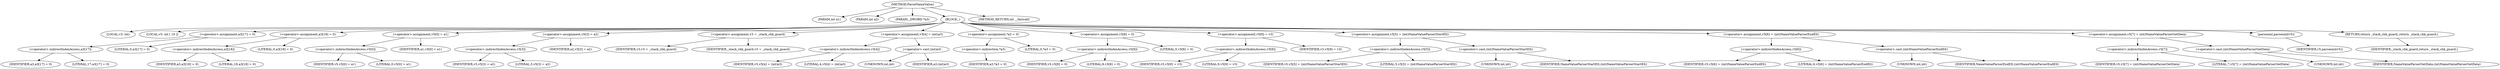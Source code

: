 digraph ParseNameValue {  
"1000103" [label = "(METHOD,ParseNameValue)" ]
"1000104" [label = "(PARAM,int a1)" ]
"1000105" [label = "(PARAM,int a2)" ]
"1000106" [label = "(PARAM,_DWORD *a3)" ]
"1000107" [label = "(BLOCK,,)" ]
"1000108" [label = "(LOCAL,v3: int)" ]
"1000109" [label = "(LOCAL,v5: int [ 10 ])" ]
"1000110" [label = "(<operator>.assignment,a3[17] = 0)" ]
"1000111" [label = "(<operator>.indirectIndexAccess,a3[17])" ]
"1000112" [label = "(IDENTIFIER,a3,a3[17] = 0)" ]
"1000113" [label = "(LITERAL,17,a3[17] = 0)" ]
"1000114" [label = "(LITERAL,0,a3[17] = 0)" ]
"1000115" [label = "(<operator>.assignment,a3[18] = 0)" ]
"1000116" [label = "(<operator>.indirectIndexAccess,a3[18])" ]
"1000117" [label = "(IDENTIFIER,a3,a3[18] = 0)" ]
"1000118" [label = "(LITERAL,18,a3[18] = 0)" ]
"1000119" [label = "(LITERAL,0,a3[18] = 0)" ]
"1000120" [label = "(<operator>.assignment,v5[0] = a1)" ]
"1000121" [label = "(<operator>.indirectIndexAccess,v5[0])" ]
"1000122" [label = "(IDENTIFIER,v5,v5[0] = a1)" ]
"1000123" [label = "(LITERAL,0,v5[0] = a1)" ]
"1000124" [label = "(IDENTIFIER,a1,v5[0] = a1)" ]
"1000125" [label = "(<operator>.assignment,v5[3] = a2)" ]
"1000126" [label = "(<operator>.indirectIndexAccess,v5[3])" ]
"1000127" [label = "(IDENTIFIER,v5,v5[3] = a2)" ]
"1000128" [label = "(LITERAL,3,v5[3] = a2)" ]
"1000129" [label = "(IDENTIFIER,a2,v5[3] = a2)" ]
"1000130" [label = "(<operator>.assignment,v3 = _stack_chk_guard)" ]
"1000131" [label = "(IDENTIFIER,v3,v3 = _stack_chk_guard)" ]
"1000132" [label = "(IDENTIFIER,_stack_chk_guard,v3 = _stack_chk_guard)" ]
"1000133" [label = "(<operator>.assignment,v5[4] = (int)a3)" ]
"1000134" [label = "(<operator>.indirectIndexAccess,v5[4])" ]
"1000135" [label = "(IDENTIFIER,v5,v5[4] = (int)a3)" ]
"1000136" [label = "(LITERAL,4,v5[4] = (int)a3)" ]
"1000137" [label = "(<operator>.cast,(int)a3)" ]
"1000138" [label = "(UNKNOWN,int,int)" ]
"1000139" [label = "(IDENTIFIER,a3,(int)a3)" ]
"1000140" [label = "(<operator>.assignment,*a3 = 0)" ]
"1000141" [label = "(<operator>.indirection,*a3)" ]
"1000142" [label = "(IDENTIFIER,a3,*a3 = 0)" ]
"1000143" [label = "(LITERAL,0,*a3 = 0)" ]
"1000144" [label = "(<operator>.assignment,v5[8] = 0)" ]
"1000145" [label = "(<operator>.indirectIndexAccess,v5[8])" ]
"1000146" [label = "(IDENTIFIER,v5,v5[8] = 0)" ]
"1000147" [label = "(LITERAL,8,v5[8] = 0)" ]
"1000148" [label = "(LITERAL,0,v5[8] = 0)" ]
"1000149" [label = "(<operator>.assignment,v5[9] = v3)" ]
"1000150" [label = "(<operator>.indirectIndexAccess,v5[9])" ]
"1000151" [label = "(IDENTIFIER,v5,v5[9] = v3)" ]
"1000152" [label = "(LITERAL,9,v5[9] = v3)" ]
"1000153" [label = "(IDENTIFIER,v3,v5[9] = v3)" ]
"1000154" [label = "(<operator>.assignment,v5[5] = (int)NameValueParserStartElt)" ]
"1000155" [label = "(<operator>.indirectIndexAccess,v5[5])" ]
"1000156" [label = "(IDENTIFIER,v5,v5[5] = (int)NameValueParserStartElt)" ]
"1000157" [label = "(LITERAL,5,v5[5] = (int)NameValueParserStartElt)" ]
"1000158" [label = "(<operator>.cast,(int)NameValueParserStartElt)" ]
"1000159" [label = "(UNKNOWN,int,int)" ]
"1000160" [label = "(IDENTIFIER,NameValueParserStartElt,(int)NameValueParserStartElt)" ]
"1000161" [label = "(<operator>.assignment,v5[6] = (int)NameValueParserEndElt)" ]
"1000162" [label = "(<operator>.indirectIndexAccess,v5[6])" ]
"1000163" [label = "(IDENTIFIER,v5,v5[6] = (int)NameValueParserEndElt)" ]
"1000164" [label = "(LITERAL,6,v5[6] = (int)NameValueParserEndElt)" ]
"1000165" [label = "(<operator>.cast,(int)NameValueParserEndElt)" ]
"1000166" [label = "(UNKNOWN,int,int)" ]
"1000167" [label = "(IDENTIFIER,NameValueParserEndElt,(int)NameValueParserEndElt)" ]
"1000168" [label = "(<operator>.assignment,v5[7] = (int)NameValueParserGetData)" ]
"1000169" [label = "(<operator>.indirectIndexAccess,v5[7])" ]
"1000170" [label = "(IDENTIFIER,v5,v5[7] = (int)NameValueParserGetData)" ]
"1000171" [label = "(LITERAL,7,v5[7] = (int)NameValueParserGetData)" ]
"1000172" [label = "(<operator>.cast,(int)NameValueParserGetData)" ]
"1000173" [label = "(UNKNOWN,int,int)" ]
"1000174" [label = "(IDENTIFIER,NameValueParserGetData,(int)NameValueParserGetData)" ]
"1000175" [label = "(parsexml,parsexml(v5))" ]
"1000176" [label = "(IDENTIFIER,v5,parsexml(v5))" ]
"1000177" [label = "(RETURN,return _stack_chk_guard;,return _stack_chk_guard;)" ]
"1000178" [label = "(IDENTIFIER,_stack_chk_guard,return _stack_chk_guard;)" ]
"1000179" [label = "(METHOD_RETURN,int __fastcall)" ]
  "1000103" -> "1000104" 
  "1000103" -> "1000105" 
  "1000103" -> "1000106" 
  "1000103" -> "1000107" 
  "1000103" -> "1000179" 
  "1000107" -> "1000108" 
  "1000107" -> "1000109" 
  "1000107" -> "1000110" 
  "1000107" -> "1000115" 
  "1000107" -> "1000120" 
  "1000107" -> "1000125" 
  "1000107" -> "1000130" 
  "1000107" -> "1000133" 
  "1000107" -> "1000140" 
  "1000107" -> "1000144" 
  "1000107" -> "1000149" 
  "1000107" -> "1000154" 
  "1000107" -> "1000161" 
  "1000107" -> "1000168" 
  "1000107" -> "1000175" 
  "1000107" -> "1000177" 
  "1000110" -> "1000111" 
  "1000110" -> "1000114" 
  "1000111" -> "1000112" 
  "1000111" -> "1000113" 
  "1000115" -> "1000116" 
  "1000115" -> "1000119" 
  "1000116" -> "1000117" 
  "1000116" -> "1000118" 
  "1000120" -> "1000121" 
  "1000120" -> "1000124" 
  "1000121" -> "1000122" 
  "1000121" -> "1000123" 
  "1000125" -> "1000126" 
  "1000125" -> "1000129" 
  "1000126" -> "1000127" 
  "1000126" -> "1000128" 
  "1000130" -> "1000131" 
  "1000130" -> "1000132" 
  "1000133" -> "1000134" 
  "1000133" -> "1000137" 
  "1000134" -> "1000135" 
  "1000134" -> "1000136" 
  "1000137" -> "1000138" 
  "1000137" -> "1000139" 
  "1000140" -> "1000141" 
  "1000140" -> "1000143" 
  "1000141" -> "1000142" 
  "1000144" -> "1000145" 
  "1000144" -> "1000148" 
  "1000145" -> "1000146" 
  "1000145" -> "1000147" 
  "1000149" -> "1000150" 
  "1000149" -> "1000153" 
  "1000150" -> "1000151" 
  "1000150" -> "1000152" 
  "1000154" -> "1000155" 
  "1000154" -> "1000158" 
  "1000155" -> "1000156" 
  "1000155" -> "1000157" 
  "1000158" -> "1000159" 
  "1000158" -> "1000160" 
  "1000161" -> "1000162" 
  "1000161" -> "1000165" 
  "1000162" -> "1000163" 
  "1000162" -> "1000164" 
  "1000165" -> "1000166" 
  "1000165" -> "1000167" 
  "1000168" -> "1000169" 
  "1000168" -> "1000172" 
  "1000169" -> "1000170" 
  "1000169" -> "1000171" 
  "1000172" -> "1000173" 
  "1000172" -> "1000174" 
  "1000175" -> "1000176" 
  "1000177" -> "1000178" 
}
